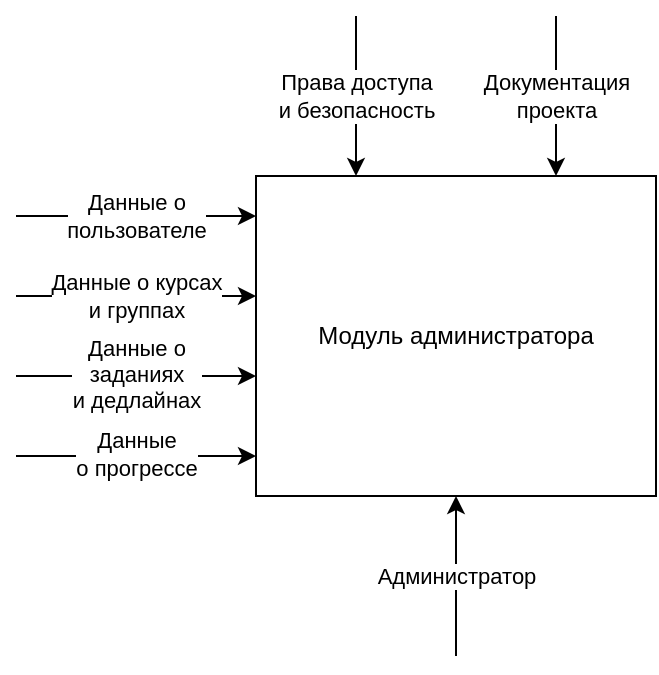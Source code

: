 <mxfile version="22.1.4" type="device" pages="2">
  <diagram name="Страница — 1" id="1egR0n4A2ygd6gyYWlgz">
    <mxGraphModel dx="1195" dy="658" grid="1" gridSize="10" guides="1" tooltips="1" connect="1" arrows="1" fold="1" page="1" pageScale="1" pageWidth="827" pageHeight="1169" math="0" shadow="0">
      <root>
        <mxCell id="0" />
        <mxCell id="1" parent="0" />
        <mxCell id="uB7ie9mewy-zu8hZ-XSq-1" value="&lt;div&gt;Модуль администратора&lt;/div&gt;" style="rounded=0;whiteSpace=wrap;html=1;" vertex="1" parent="1">
          <mxGeometry x="160" y="120" width="200" height="160" as="geometry" />
        </mxCell>
        <mxCell id="uB7ie9mewy-zu8hZ-XSq-2" value="" style="endArrow=classic;html=1;rounded=0;" edge="1" parent="1">
          <mxGeometry width="50" height="50" relative="1" as="geometry">
            <mxPoint x="210" y="40" as="sourcePoint" />
            <mxPoint x="210" y="120" as="targetPoint" />
          </mxGeometry>
        </mxCell>
        <mxCell id="uB7ie9mewy-zu8hZ-XSq-3" value="&lt;div&gt;Права доступа&lt;/div&gt;&lt;div&gt;и безопасность&lt;br&gt;&lt;/div&gt;" style="edgeLabel;html=1;align=center;verticalAlign=middle;resizable=0;points=[];" vertex="1" connectable="0" parent="uB7ie9mewy-zu8hZ-XSq-2">
          <mxGeometry relative="1" as="geometry">
            <mxPoint as="offset" />
          </mxGeometry>
        </mxCell>
        <mxCell id="uB7ie9mewy-zu8hZ-XSq-4" value="" style="endArrow=classic;html=1;rounded=0;" edge="1" parent="1">
          <mxGeometry width="50" height="50" relative="1" as="geometry">
            <mxPoint x="310" y="40" as="sourcePoint" />
            <mxPoint x="310" y="120" as="targetPoint" />
          </mxGeometry>
        </mxCell>
        <mxCell id="uB7ie9mewy-zu8hZ-XSq-5" value="&lt;div&gt;Документация&lt;/div&gt;&lt;div&gt;проекта&lt;/div&gt;" style="edgeLabel;html=1;align=center;verticalAlign=middle;resizable=0;points=[];" vertex="1" connectable="0" parent="uB7ie9mewy-zu8hZ-XSq-4">
          <mxGeometry relative="1" as="geometry">
            <mxPoint as="offset" />
          </mxGeometry>
        </mxCell>
        <mxCell id="uB7ie9mewy-zu8hZ-XSq-6" value="" style="endArrow=classic;html=1;rounded=0;" edge="1" parent="1">
          <mxGeometry width="50" height="50" relative="1" as="geometry">
            <mxPoint x="40" y="140" as="sourcePoint" />
            <mxPoint x="160" y="140" as="targetPoint" />
          </mxGeometry>
        </mxCell>
        <mxCell id="uB7ie9mewy-zu8hZ-XSq-7" value="&lt;div&gt;Данные о&lt;/div&gt;&lt;div&gt;пользователе&lt;br&gt;&lt;/div&gt;" style="edgeLabel;html=1;align=center;verticalAlign=middle;resizable=0;points=[];" vertex="1" connectable="0" parent="uB7ie9mewy-zu8hZ-XSq-6">
          <mxGeometry relative="1" as="geometry">
            <mxPoint as="offset" />
          </mxGeometry>
        </mxCell>
        <mxCell id="uB7ie9mewy-zu8hZ-XSq-8" value="" style="endArrow=classic;html=1;rounded=0;" edge="1" parent="1">
          <mxGeometry width="50" height="50" relative="1" as="geometry">
            <mxPoint x="40" y="180" as="sourcePoint" />
            <mxPoint x="160" y="180" as="targetPoint" />
          </mxGeometry>
        </mxCell>
        <mxCell id="uB7ie9mewy-zu8hZ-XSq-9" value="&lt;div&gt;Данные о курсах&lt;/div&gt;&lt;div&gt;и группах&lt;/div&gt;" style="edgeLabel;html=1;align=center;verticalAlign=middle;resizable=0;points=[];" vertex="1" connectable="0" parent="uB7ie9mewy-zu8hZ-XSq-8">
          <mxGeometry relative="1" as="geometry">
            <mxPoint as="offset" />
          </mxGeometry>
        </mxCell>
        <mxCell id="uB7ie9mewy-zu8hZ-XSq-10" value="" style="endArrow=classic;html=1;rounded=0;" edge="1" parent="1">
          <mxGeometry width="50" height="50" relative="1" as="geometry">
            <mxPoint x="40" y="220" as="sourcePoint" />
            <mxPoint x="160" y="220" as="targetPoint" />
          </mxGeometry>
        </mxCell>
        <mxCell id="uB7ie9mewy-zu8hZ-XSq-11" value="&lt;div&gt;Данные о&lt;/div&gt;&lt;div&gt;заданиях&lt;/div&gt;&lt;div&gt;и дедлайнах&lt;br&gt;&lt;/div&gt;" style="edgeLabel;html=1;align=center;verticalAlign=middle;resizable=0;points=[];" vertex="1" connectable="0" parent="uB7ie9mewy-zu8hZ-XSq-10">
          <mxGeometry y="1" relative="1" as="geometry">
            <mxPoint as="offset" />
          </mxGeometry>
        </mxCell>
        <mxCell id="uB7ie9mewy-zu8hZ-XSq-12" value="" style="endArrow=classic;html=1;rounded=0;" edge="1" parent="1">
          <mxGeometry width="50" height="50" relative="1" as="geometry">
            <mxPoint x="40" y="260" as="sourcePoint" />
            <mxPoint x="160" y="260" as="targetPoint" />
          </mxGeometry>
        </mxCell>
        <mxCell id="uB7ie9mewy-zu8hZ-XSq-13" value="&lt;div&gt;Данные&lt;/div&gt;&lt;div&gt;о прогрессе&lt;/div&gt;" style="edgeLabel;html=1;align=center;verticalAlign=middle;resizable=0;points=[];" vertex="1" connectable="0" parent="uB7ie9mewy-zu8hZ-XSq-12">
          <mxGeometry y="1" relative="1" as="geometry">
            <mxPoint as="offset" />
          </mxGeometry>
        </mxCell>
        <mxCell id="uB7ie9mewy-zu8hZ-XSq-14" value="" style="endArrow=classic;html=1;rounded=0;entryX=0.5;entryY=1;entryDx=0;entryDy=0;" edge="1" parent="1" target="uB7ie9mewy-zu8hZ-XSq-1">
          <mxGeometry width="50" height="50" relative="1" as="geometry">
            <mxPoint x="260" y="360" as="sourcePoint" />
            <mxPoint x="270" y="300" as="targetPoint" />
          </mxGeometry>
        </mxCell>
        <mxCell id="uB7ie9mewy-zu8hZ-XSq-15" value="Администратор" style="edgeLabel;html=1;align=center;verticalAlign=middle;resizable=0;points=[];" vertex="1" connectable="0" parent="uB7ie9mewy-zu8hZ-XSq-14">
          <mxGeometry relative="1" as="geometry">
            <mxPoint as="offset" />
          </mxGeometry>
        </mxCell>
      </root>
    </mxGraphModel>
  </diagram>
  <diagram id="JYyJpj7e714AMNO4zMRl" name="Страница — 2">
    <mxGraphModel dx="1434" dy="790" grid="1" gridSize="10" guides="1" tooltips="1" connect="1" arrows="1" fold="1" page="1" pageScale="1" pageWidth="827" pageHeight="1169" math="0" shadow="0">
      <root>
        <mxCell id="0" />
        <mxCell id="1" parent="0" />
        <mxCell id="tm8a3a7XDazGsNVNTbht-1" value="" style="endArrow=classic;html=1;rounded=0;entryX=0.25;entryY=0;entryDx=0;entryDy=0;" edge="1" parent="1" target="HelW831Y2hH-gEplqB6o-1">
          <mxGeometry width="50" height="50" relative="1" as="geometry">
            <mxPoint x="400" y="50" as="sourcePoint" />
            <mxPoint x="384.31" y="130" as="targetPoint" />
          </mxGeometry>
        </mxCell>
        <mxCell id="jJkYm9v9hrh_dWb01SRk-7" value="" style="endArrow=classic;html=1;rounded=0;entryX=0.5;entryY=1;entryDx=0;entryDy=0;jumpStyle=none;" edge="1" parent="1" target="drYrVoHt_2jVQdsyVdri-1">
          <mxGeometry width="50" height="50" relative="1" as="geometry">
            <mxPoint x="430" y="440" as="sourcePoint" />
            <mxPoint x="600" y="410" as="targetPoint" />
            <Array as="points">
              <mxPoint x="360" y="440" />
              <mxPoint x="270" y="440" />
            </Array>
          </mxGeometry>
        </mxCell>
        <mxCell id="jJkYm9v9hrh_dWb01SRk-5" value="" style="endArrow=classic;html=1;rounded=0;entryX=0.5;entryY=1;entryDx=0;entryDy=0;" edge="1" parent="1" target="HelW831Y2hH-gEplqB6o-2">
          <mxGeometry width="50" height="50" relative="1" as="geometry">
            <mxPoint x="430" y="440" as="sourcePoint" />
            <mxPoint x="589.83" y="400" as="targetPoint" />
            <Array as="points">
              <mxPoint x="590" y="440" />
            </Array>
          </mxGeometry>
        </mxCell>
        <mxCell id="jJkYm9v9hrh_dWb01SRk-1" value="" style="endArrow=classic;html=1;rounded=0;entryX=0.5;entryY=1;entryDx=0;entryDy=0;jumpStyle=none;" edge="1" parent="1" target="HelW831Y2hH-gEplqB6o-1">
          <mxGeometry width="50" height="50" relative="1" as="geometry">
            <mxPoint x="430" y="520" as="sourcePoint" />
            <mxPoint x="380" y="600" as="targetPoint" />
          </mxGeometry>
        </mxCell>
        <mxCell id="drYrVoHt_2jVQdsyVdri-1" value="Добавление пользователя к группе по курсу" style="rounded=0;whiteSpace=wrap;html=1;" vertex="1" parent="1">
          <mxGeometry x="210" y="180" width="120" height="60" as="geometry" />
        </mxCell>
        <mxCell id="HelW831Y2hH-gEplqB6o-1" value="&lt;div&gt;Изменение&lt;/div&gt;&lt;div&gt;курсов&lt;/div&gt;" style="rounded=0;whiteSpace=wrap;html=1;" vertex="1" parent="1">
          <mxGeometry x="370" y="260" width="120" height="60" as="geometry" />
        </mxCell>
        <mxCell id="HelW831Y2hH-gEplqB6o-2" value="Просмотр информации о прогрессе и дедлайнах" style="rounded=0;whiteSpace=wrap;html=1;" vertex="1" parent="1">
          <mxGeometry x="530" y="340" width="120" height="60" as="geometry" />
        </mxCell>
        <mxCell id="KJx9jbNmKzyIprxNiKP5-1" value="" style="endArrow=classic;html=1;rounded=0;entryX=0;entryY=0.25;entryDx=0;entryDy=0;" edge="1" parent="1" target="drYrVoHt_2jVQdsyVdri-1">
          <mxGeometry width="50" height="50" relative="1" as="geometry">
            <mxPoint x="50" y="195" as="sourcePoint" />
            <mxPoint x="140" y="220" as="targetPoint" />
          </mxGeometry>
        </mxCell>
        <mxCell id="AFeplGeJSXs4iG3itJR8-1" value="" style="endArrow=classic;html=1;rounded=0;entryX=0;entryY=0.75;entryDx=0;entryDy=0;" edge="1" parent="1" target="drYrVoHt_2jVQdsyVdri-1">
          <mxGeometry width="50" height="50" relative="1" as="geometry">
            <mxPoint x="50" y="225" as="sourcePoint" />
            <mxPoint x="170" y="300" as="targetPoint" />
          </mxGeometry>
        </mxCell>
        <mxCell id="gHR1nHrqvfyooqGTkovh-1" value="" style="endArrow=classic;html=1;rounded=0;entryX=0;entryY=0.25;entryDx=0;entryDy=0;jumpStyle=arc;" edge="1" parent="1" target="HelW831Y2hH-gEplqB6o-2">
          <mxGeometry width="50" height="50" relative="1" as="geometry">
            <mxPoint x="50" y="355" as="sourcePoint" />
            <mxPoint x="510" y="355" as="targetPoint" />
          </mxGeometry>
        </mxCell>
        <mxCell id="xt19TC-xckAjkFLy6rHt-1" value="" style="endArrow=classic;html=1;rounded=0;entryX=0;entryY=0.75;entryDx=0;entryDy=0;jumpStyle=arc;" edge="1" parent="1" target="HelW831Y2hH-gEplqB6o-2">
          <mxGeometry width="50" height="50" relative="1" as="geometry">
            <mxPoint x="50" y="385" as="sourcePoint" />
            <mxPoint x="170" y="460" as="targetPoint" />
          </mxGeometry>
        </mxCell>
        <mxCell id="jJkYm9v9hrh_dWb01SRk-4" value="Администратор" style="text;html=1;align=right;verticalAlign=middle;resizable=0;points=[];autosize=1;strokeColor=none;fillColor=none;" vertex="1" parent="1">
          <mxGeometry x="310" y="490" width="110" height="30" as="geometry" />
        </mxCell>
        <mxCell id="tm8a3a7XDazGsNVNTbht-3" value="" style="endArrow=classic;html=1;rounded=0;entryX=0.75;entryY=0;entryDx=0;entryDy=0;" edge="1" parent="1" target="HelW831Y2hH-gEplqB6o-1">
          <mxGeometry width="50" height="50" relative="1" as="geometry">
            <mxPoint x="460" y="50" as="sourcePoint" />
            <mxPoint x="484.31" y="130" as="targetPoint" />
          </mxGeometry>
        </mxCell>
        <mxCell id="tm8a3a7XDazGsNVNTbht-5" value="&lt;div&gt;Данные о&lt;/div&gt;&lt;div&gt;пользователе&lt;br&gt;&lt;/div&gt;" style="text;html=1;align=left;verticalAlign=bottom;resizable=0;points=[];autosize=1;strokeColor=none;fillColor=none;" vertex="1" parent="1">
          <mxGeometry x="40" y="150" width="100" height="40" as="geometry" />
        </mxCell>
        <mxCell id="tm8a3a7XDazGsNVNTbht-7" value="&lt;div&gt;Данные о курсах&lt;/div&gt;&lt;div&gt;и группах&lt;/div&gt;" style="text;html=1;align=left;verticalAlign=top;resizable=0;points=[];autosize=1;strokeColor=none;fillColor=none;" vertex="1" parent="1">
          <mxGeometry x="40" y="230" width="120" height="40" as="geometry" />
        </mxCell>
        <mxCell id="tm8a3a7XDazGsNVNTbht-8" value="&lt;div&gt;Данные о&lt;/div&gt;&lt;div&gt;заданиях&lt;/div&gt;&lt;div&gt;и дедлайнах&lt;br&gt;&lt;/div&gt;" style="text;html=1;align=left;verticalAlign=middle;resizable=0;points=[];autosize=1;strokeColor=none;fillColor=none;" vertex="1" parent="1">
          <mxGeometry x="40" y="300" width="90" height="60" as="geometry" />
        </mxCell>
        <mxCell id="tm8a3a7XDazGsNVNTbht-9" value="&lt;div&gt;Данные&lt;/div&gt;&lt;div&gt;о прогрессе&lt;br&gt;&lt;/div&gt;" style="text;html=1;align=left;verticalAlign=middle;resizable=0;points=[];autosize=1;strokeColor=none;fillColor=none;" vertex="1" parent="1">
          <mxGeometry x="40" y="390" width="90" height="40" as="geometry" />
        </mxCell>
        <mxCell id="tm8a3a7XDazGsNVNTbht-10" value="" style="endArrow=classic;html=1;rounded=0;entryX=0;entryY=0.25;entryDx=0;entryDy=0;jumpStyle=arc;" edge="1" parent="1" target="HelW831Y2hH-gEplqB6o-1">
          <mxGeometry width="50" height="50" relative="1" as="geometry">
            <mxPoint x="170" y="225" as="sourcePoint" />
            <mxPoint x="240" y="265" as="targetPoint" />
            <Array as="points">
              <mxPoint x="170" y="275" />
            </Array>
          </mxGeometry>
        </mxCell>
        <mxCell id="tm8a3a7XDazGsNVNTbht-12" value="&lt;div&gt;Права доступа&lt;/div&gt;&lt;div&gt;и безопасность&lt;br&gt;&lt;/div&gt;" style="text;html=1;align=right;verticalAlign=middle;resizable=0;points=[];autosize=1;strokeColor=none;fillColor=none;" vertex="1" parent="1">
          <mxGeometry x="280" y="40" width="110" height="40" as="geometry" />
        </mxCell>
        <mxCell id="tm8a3a7XDazGsNVNTbht-13" value="&lt;div&gt;Документация&lt;/div&gt;&lt;div&gt;проекта&lt;/div&gt;" style="text;html=1;align=left;verticalAlign=middle;resizable=0;points=[];autosize=1;strokeColor=none;fillColor=none;" vertex="1" parent="1">
          <mxGeometry x="470" y="40" width="100" height="40" as="geometry" />
        </mxCell>
        <mxCell id="tm8a3a7XDazGsNVNTbht-15" value="" style="endArrow=classic;html=1;rounded=0;entryX=0.25;entryY=0;entryDx=0;entryDy=0;jumpStyle=arc;" edge="1" parent="1" target="HelW831Y2hH-gEplqB6o-2">
          <mxGeometry width="50" height="50" relative="1" as="geometry">
            <mxPoint x="400" y="140" as="sourcePoint" />
            <mxPoint x="250" y="190" as="targetPoint" />
            <Array as="points">
              <mxPoint x="560" y="140" />
            </Array>
          </mxGeometry>
        </mxCell>
        <mxCell id="tm8a3a7XDazGsNVNTbht-17" value="" style="endArrow=classic;html=1;rounded=0;entryX=0.75;entryY=0;entryDx=0;entryDy=0;jumpStyle=arc;" edge="1" parent="1" target="HelW831Y2hH-gEplqB6o-2">
          <mxGeometry width="50" height="50" relative="1" as="geometry">
            <mxPoint x="460" y="100" as="sourcePoint" />
            <mxPoint x="310" y="190" as="targetPoint" />
            <Array as="points">
              <mxPoint x="620" y="100" />
            </Array>
          </mxGeometry>
        </mxCell>
        <mxCell id="tm8a3a7XDazGsNVNTbht-18" value="" style="endArrow=classic;html=1;rounded=0;exitX=1;exitY=0.5;exitDx=0;exitDy=0;jumpStyle=arc;" edge="1" parent="1" source="drYrVoHt_2jVQdsyVdri-1">
          <mxGeometry width="50" height="50" relative="1" as="geometry">
            <mxPoint x="380" y="300" as="sourcePoint" />
            <mxPoint x="760" y="210" as="targetPoint" />
          </mxGeometry>
        </mxCell>
        <mxCell id="tm8a3a7XDazGsNVNTbht-19" value="" style="endArrow=classic;html=1;rounded=0;exitX=1;exitY=0.5;exitDx=0;exitDy=0;jumpStyle=arc;" edge="1" parent="1" source="HelW831Y2hH-gEplqB6o-1">
          <mxGeometry width="50" height="50" relative="1" as="geometry">
            <mxPoint x="450" y="300" as="sourcePoint" />
            <mxPoint x="760" y="290" as="targetPoint" />
          </mxGeometry>
        </mxCell>
        <mxCell id="tm8a3a7XDazGsNVNTbht-20" value="&lt;div&gt;Обновлённая&lt;/div&gt;&lt;div&gt;группа&lt;/div&gt;" style="text;html=1;align=right;verticalAlign=middle;resizable=0;points=[];autosize=1;strokeColor=none;fillColor=none;" vertex="1" parent="1">
          <mxGeometry x="650" y="169" width="100" height="40" as="geometry" />
        </mxCell>
        <mxCell id="tm8a3a7XDazGsNVNTbht-21" value="&lt;div&gt;Изменённый&lt;/div&gt;&lt;div&gt;курс&lt;br&gt;&lt;/div&gt;" style="text;html=1;align=right;verticalAlign=middle;resizable=0;points=[];autosize=1;strokeColor=none;fillColor=none;" vertex="1" parent="1">
          <mxGeometry x="660" y="250" width="90" height="40" as="geometry" />
        </mxCell>
        <mxCell id="tm8a3a7XDazGsNVNTbht-22" value="" style="endArrow=classic;html=1;rounded=0;exitX=1;exitY=0.5;exitDx=0;exitDy=0;" edge="1" parent="1" source="HelW831Y2hH-gEplqB6o-2">
          <mxGeometry width="50" height="50" relative="1" as="geometry">
            <mxPoint x="610" y="390" as="sourcePoint" />
            <mxPoint x="760" y="370" as="targetPoint" />
          </mxGeometry>
        </mxCell>
        <mxCell id="tm8a3a7XDazGsNVNTbht-16" value="" style="endArrow=classic;html=1;rounded=0;entryX=0.75;entryY=0;entryDx=0;entryDy=0;jumpStyle=arc;" edge="1" parent="1" target="drYrVoHt_2jVQdsyVdri-1">
          <mxGeometry width="50" height="50" relative="1" as="geometry">
            <mxPoint x="460" y="100" as="sourcePoint" />
            <mxPoint x="500" y="160" as="targetPoint" />
            <Array as="points">
              <mxPoint x="300" y="100" />
            </Array>
          </mxGeometry>
        </mxCell>
        <mxCell id="tm8a3a7XDazGsNVNTbht-14" value="" style="endArrow=classic;html=1;rounded=0;entryX=0.25;entryY=0;entryDx=0;entryDy=0;jumpStyle=arc;" edge="1" parent="1" target="drYrVoHt_2jVQdsyVdri-1">
          <mxGeometry width="50" height="50" relative="1" as="geometry">
            <mxPoint x="400" y="140" as="sourcePoint" />
            <mxPoint x="440" y="120" as="targetPoint" />
            <Array as="points">
              <mxPoint x="240" y="140" />
            </Array>
          </mxGeometry>
        </mxCell>
        <mxCell id="tm8a3a7XDazGsNVNTbht-23" value="&lt;div&gt;Информация&lt;/div&gt;&lt;div&gt;о прогрессе&lt;/div&gt;&lt;div&gt;и дедлайнах&lt;/div&gt;" style="text;html=1;align=right;verticalAlign=middle;resizable=0;points=[];autosize=1;strokeColor=none;fillColor=none;" vertex="1" parent="1">
          <mxGeometry x="655" y="310" width="100" height="60" as="geometry" />
        </mxCell>
      </root>
    </mxGraphModel>
  </diagram>
</mxfile>

